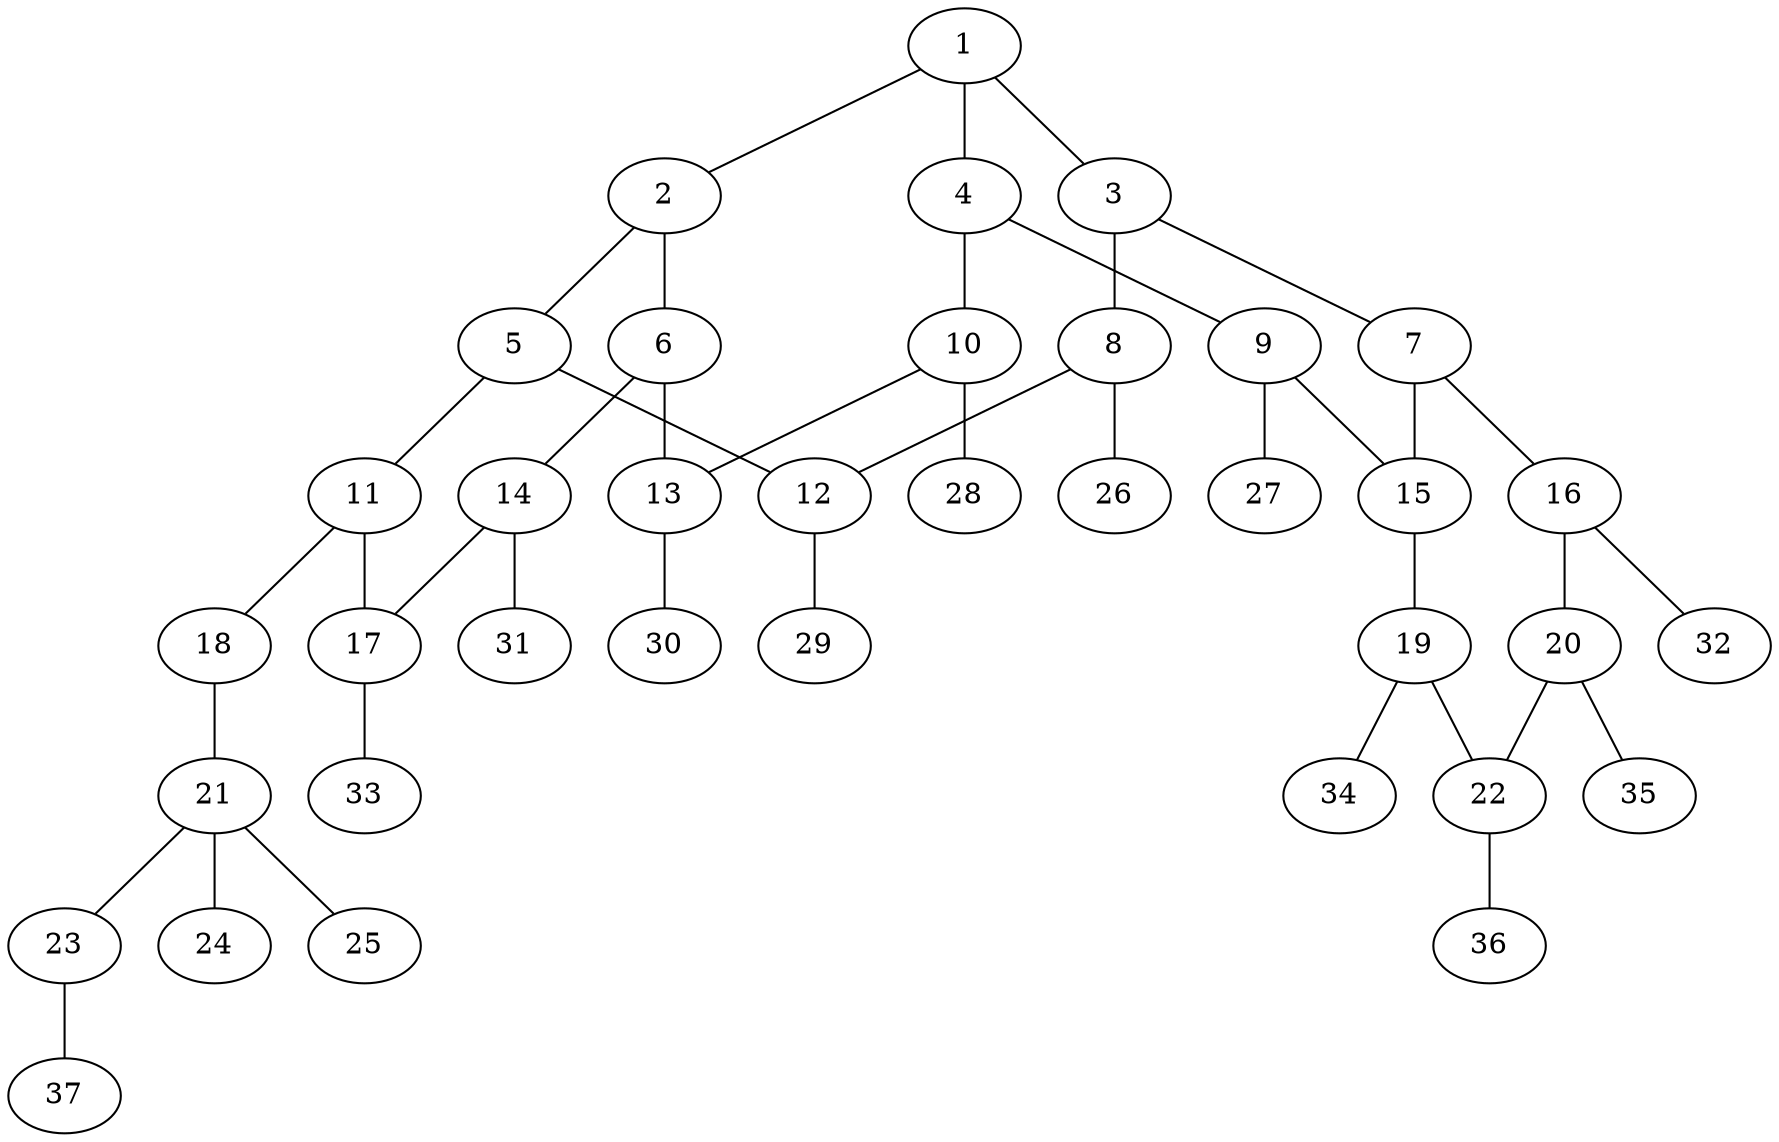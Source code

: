 graph molecule_2793 {
	1	 [chem=C];
	2	 [chem=C];
	1 -- 2	 [valence=1];
	3	 [chem=C];
	1 -- 3	 [valence=2];
	4	 [chem=C];
	1 -- 4	 [valence=1];
	5	 [chem=C];
	2 -- 5	 [valence=1];
	6	 [chem=C];
	2 -- 6	 [valence=2];
	7	 [chem=C];
	3 -- 7	 [valence=1];
	8	 [chem=C];
	3 -- 8	 [valence=1];
	9	 [chem=C];
	4 -- 9	 [valence=2];
	10	 [chem=C];
	4 -- 10	 [valence=1];
	11	 [chem=C];
	5 -- 11	 [valence=2];
	12	 [chem=C];
	5 -- 12	 [valence=1];
	13	 [chem=C];
	6 -- 13	 [valence=1];
	14	 [chem=C];
	6 -- 14	 [valence=1];
	15	 [chem=C];
	7 -- 15	 [valence=2];
	16	 [chem=C];
	7 -- 16	 [valence=1];
	8 -- 12	 [valence=2];
	26	 [chem=H];
	8 -- 26	 [valence=1];
	9 -- 15	 [valence=1];
	27	 [chem=H];
	9 -- 27	 [valence=1];
	10 -- 13	 [valence=2];
	28	 [chem=H];
	10 -- 28	 [valence=1];
	17	 [chem=C];
	11 -- 17	 [valence=1];
	18	 [chem=O];
	11 -- 18	 [valence=1];
	29	 [chem=H];
	12 -- 29	 [valence=1];
	30	 [chem=H];
	13 -- 30	 [valence=1];
	14 -- 17	 [valence=2];
	31	 [chem=H];
	14 -- 31	 [valence=1];
	19	 [chem=C];
	15 -- 19	 [valence=1];
	20	 [chem=C];
	16 -- 20	 [valence=2];
	32	 [chem=H];
	16 -- 32	 [valence=1];
	33	 [chem=H];
	17 -- 33	 [valence=1];
	21	 [chem=S];
	18 -- 21	 [valence=1];
	22	 [chem=C];
	19 -- 22	 [valence=2];
	34	 [chem=H];
	19 -- 34	 [valence=1];
	20 -- 22	 [valence=1];
	35	 [chem=H];
	20 -- 35	 [valence=1];
	23	 [chem=O];
	21 -- 23	 [valence=1];
	24	 [chem=O];
	21 -- 24	 [valence=2];
	25	 [chem=O];
	21 -- 25	 [valence=2];
	36	 [chem=H];
	22 -- 36	 [valence=1];
	37	 [chem=H];
	23 -- 37	 [valence=1];
}
